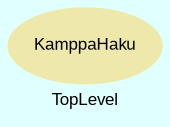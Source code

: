 digraph TopLevel {
    compound = true
    bgcolor = lightcyan1
    fontname = Arial
    fontsize = 8
    label = "TopLevel"
    node [
        fontname = Arial,
        fontsize = 8,
        color = black
    ]

    KamppaHaku [
        fontcolor = black,
        URL = "classes/KamppaHaku.html",
        shape = ellipse,
        color = palegoldenrod,
        style = filled,
        label = "KamppaHaku"
    ]

}

